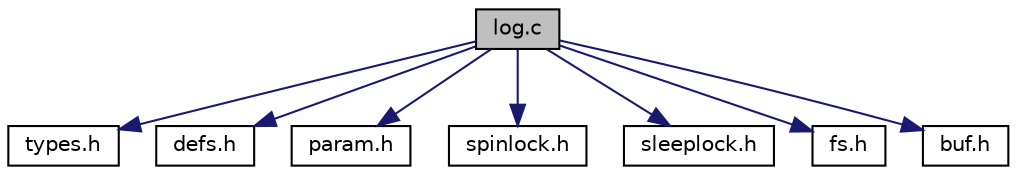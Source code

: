 digraph "log.c"
{
 // LATEX_PDF_SIZE
  edge [fontname="Helvetica",fontsize="10",labelfontname="Helvetica",labelfontsize="10"];
  node [fontname="Helvetica",fontsize="10",shape=record];
  Node1 [label="log.c",height=0.2,width=0.4,color="black", fillcolor="grey75", style="filled", fontcolor="black",tooltip=" "];
  Node1 -> Node2 [color="midnightblue",fontsize="10",style="solid"];
  Node2 [label="types.h",height=0.2,width=0.4,color="black", fillcolor="white", style="filled",URL="$d9/d49/types_8h.html",tooltip=" "];
  Node1 -> Node3 [color="midnightblue",fontsize="10",style="solid"];
  Node3 [label="defs.h",height=0.2,width=0.4,color="black", fillcolor="white", style="filled",URL="$d5/d64/defs_8h.html",tooltip=" "];
  Node1 -> Node4 [color="midnightblue",fontsize="10",style="solid"];
  Node4 [label="param.h",height=0.2,width=0.4,color="black", fillcolor="white", style="filled",URL="$d5/d33/param_8h.html",tooltip=" "];
  Node1 -> Node5 [color="midnightblue",fontsize="10",style="solid"];
  Node5 [label="spinlock.h",height=0.2,width=0.4,color="black", fillcolor="white", style="filled",URL="$df/d63/spinlock_8h.html",tooltip=" "];
  Node1 -> Node6 [color="midnightblue",fontsize="10",style="solid"];
  Node6 [label="sleeplock.h",height=0.2,width=0.4,color="black", fillcolor="white", style="filled",URL="$d0/d74/sleeplock_8h.html",tooltip=" "];
  Node1 -> Node7 [color="midnightblue",fontsize="10",style="solid"];
  Node7 [label="fs.h",height=0.2,width=0.4,color="black", fillcolor="white", style="filled",URL="$df/d26/fs_8h.html",tooltip=" "];
  Node1 -> Node8 [color="midnightblue",fontsize="10",style="solid"];
  Node8 [label="buf.h",height=0.2,width=0.4,color="black", fillcolor="white", style="filled",URL="$d6/d6d/buf_8h.html",tooltip=" "];
}

